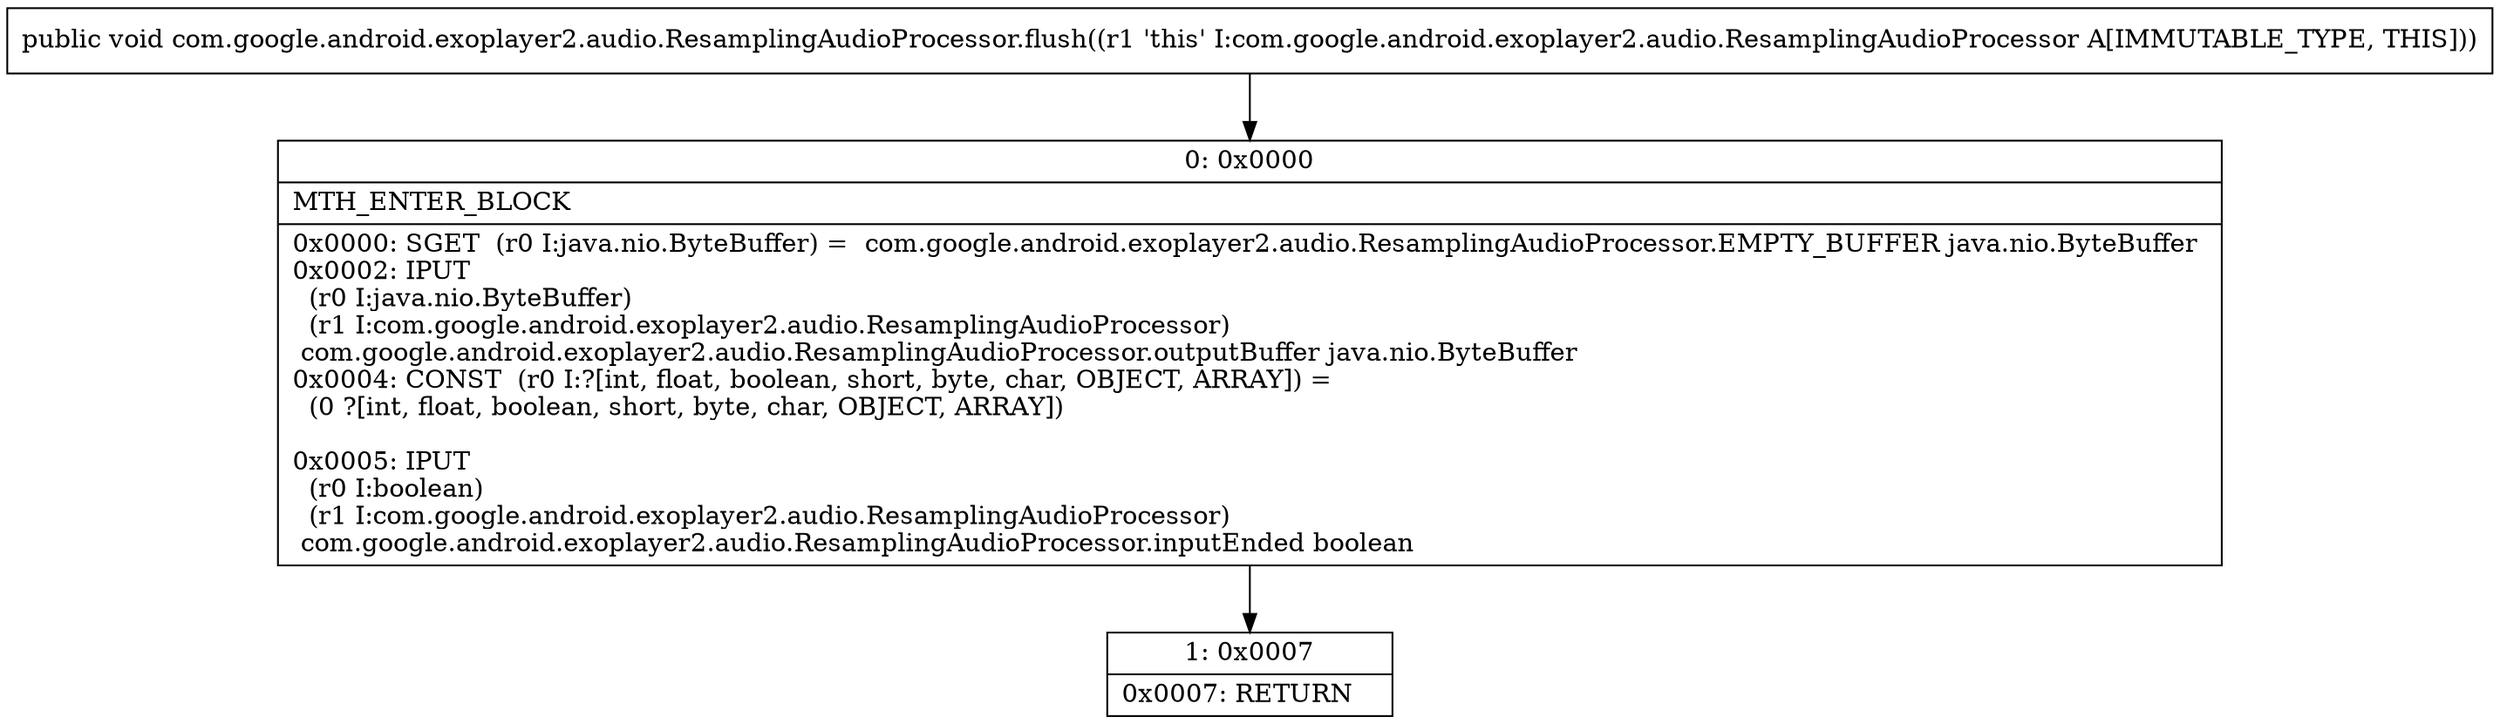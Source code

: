 digraph "CFG forcom.google.android.exoplayer2.audio.ResamplingAudioProcessor.flush()V" {
Node_0 [shape=record,label="{0\:\ 0x0000|MTH_ENTER_BLOCK\l|0x0000: SGET  (r0 I:java.nio.ByteBuffer) =  com.google.android.exoplayer2.audio.ResamplingAudioProcessor.EMPTY_BUFFER java.nio.ByteBuffer \l0x0002: IPUT  \l  (r0 I:java.nio.ByteBuffer)\l  (r1 I:com.google.android.exoplayer2.audio.ResamplingAudioProcessor)\l com.google.android.exoplayer2.audio.ResamplingAudioProcessor.outputBuffer java.nio.ByteBuffer \l0x0004: CONST  (r0 I:?[int, float, boolean, short, byte, char, OBJECT, ARRAY]) = \l  (0 ?[int, float, boolean, short, byte, char, OBJECT, ARRAY])\l \l0x0005: IPUT  \l  (r0 I:boolean)\l  (r1 I:com.google.android.exoplayer2.audio.ResamplingAudioProcessor)\l com.google.android.exoplayer2.audio.ResamplingAudioProcessor.inputEnded boolean \l}"];
Node_1 [shape=record,label="{1\:\ 0x0007|0x0007: RETURN   \l}"];
MethodNode[shape=record,label="{public void com.google.android.exoplayer2.audio.ResamplingAudioProcessor.flush((r1 'this' I:com.google.android.exoplayer2.audio.ResamplingAudioProcessor A[IMMUTABLE_TYPE, THIS])) }"];
MethodNode -> Node_0;
Node_0 -> Node_1;
}

